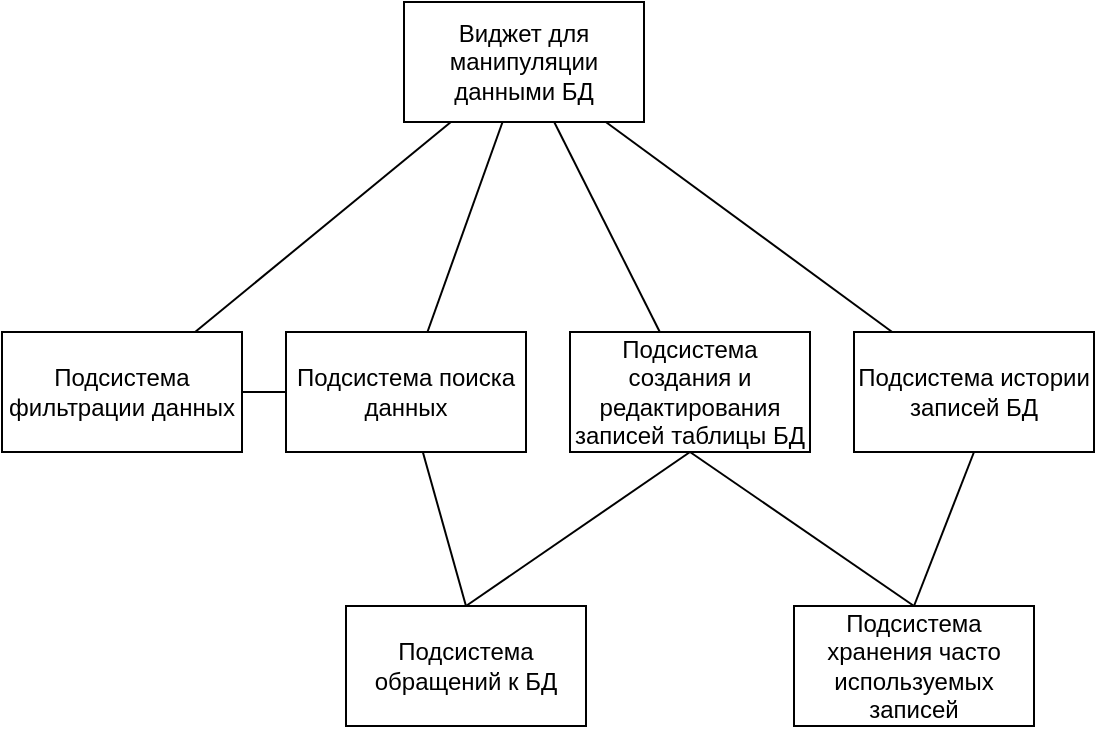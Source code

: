 <mxfile version="27.0.9">
  <diagram name="Page-1" id="kj00pv-wOyioAJ5D3fAY">
    <mxGraphModel dx="2226" dy="785" grid="0" gridSize="10" guides="1" tooltips="1" connect="1" arrows="1" fold="1" page="0" pageScale="1" pageWidth="850" pageHeight="1100" math="0" shadow="0">
      <root>
        <mxCell id="0" />
        <mxCell id="1" parent="0" />
        <mxCell id="AyJ8SqF23u5eHqdV9oSg-8" style="rounded=0;orthogonalLoop=1;jettySize=auto;html=1;endArrow=none;endFill=0;" parent="1" source="AyJ8SqF23u5eHqdV9oSg-1" target="AyJ8SqF23u5eHqdV9oSg-6" edge="1">
          <mxGeometry relative="1" as="geometry" />
        </mxCell>
        <mxCell id="AyJ8SqF23u5eHqdV9oSg-9" style="rounded=0;orthogonalLoop=1;jettySize=auto;html=1;endArrow=none;endFill=0;" parent="1" source="AyJ8SqF23u5eHqdV9oSg-1" target="AyJ8SqF23u5eHqdV9oSg-7" edge="1">
          <mxGeometry relative="1" as="geometry" />
        </mxCell>
        <mxCell id="AyJ8SqF23u5eHqdV9oSg-11" style="rounded=0;orthogonalLoop=1;jettySize=auto;html=1;endArrow=none;endFill=0;" parent="1" source="AyJ8SqF23u5eHqdV9oSg-1" target="AyJ8SqF23u5eHqdV9oSg-10" edge="1">
          <mxGeometry relative="1" as="geometry" />
        </mxCell>
        <mxCell id="AyJ8SqF23u5eHqdV9oSg-13" style="rounded=0;orthogonalLoop=1;jettySize=auto;html=1;endArrow=none;endFill=0;" parent="1" source="AyJ8SqF23u5eHqdV9oSg-1" target="AyJ8SqF23u5eHqdV9oSg-12" edge="1">
          <mxGeometry relative="1" as="geometry" />
        </mxCell>
        <mxCell id="AyJ8SqF23u5eHqdV9oSg-1" value="Виджет для манипуляции данными БД" style="rounded=0;whiteSpace=wrap;html=1;" parent="1" vertex="1">
          <mxGeometry x="-317" y="221" width="120" height="60" as="geometry" />
        </mxCell>
        <mxCell id="FiEtAexpWzFBdMHgFHb9-2" style="edgeStyle=orthogonalEdgeStyle;rounded=0;orthogonalLoop=1;jettySize=auto;html=1;entryX=0;entryY=0.5;entryDx=0;entryDy=0;endArrow=none;startFill=0;" parent="1" source="AyJ8SqF23u5eHqdV9oSg-6" target="AyJ8SqF23u5eHqdV9oSg-7" edge="1">
          <mxGeometry relative="1" as="geometry" />
        </mxCell>
        <mxCell id="AyJ8SqF23u5eHqdV9oSg-6" value="Подсистема фильтрации данных" style="rounded=0;whiteSpace=wrap;html=1;" parent="1" vertex="1">
          <mxGeometry x="-518" y="386" width="120" height="60" as="geometry" />
        </mxCell>
        <mxCell id="AyJ8SqF23u5eHqdV9oSg-19" style="rounded=0;orthogonalLoop=1;jettySize=auto;html=1;entryX=0.5;entryY=0;entryDx=0;entryDy=0;endArrow=none;endFill=0;" parent="1" source="AyJ8SqF23u5eHqdV9oSg-7" target="AyJ8SqF23u5eHqdV9oSg-17" edge="1">
          <mxGeometry relative="1" as="geometry" />
        </mxCell>
        <mxCell id="AyJ8SqF23u5eHqdV9oSg-7" value="Подсистема поиска данных" style="rounded=0;whiteSpace=wrap;html=1;" parent="1" vertex="1">
          <mxGeometry x="-376" y="386" width="120" height="60" as="geometry" />
        </mxCell>
        <mxCell id="AyJ8SqF23u5eHqdV9oSg-15" style="rounded=0;orthogonalLoop=1;jettySize=auto;html=1;entryX=0.5;entryY=0;entryDx=0;entryDy=0;endArrow=none;endFill=0;exitX=0.5;exitY=1;exitDx=0;exitDy=0;" parent="1" source="AyJ8SqF23u5eHqdV9oSg-10" target="AyJ8SqF23u5eHqdV9oSg-14" edge="1">
          <mxGeometry relative="1" as="geometry" />
        </mxCell>
        <mxCell id="AyJ8SqF23u5eHqdV9oSg-20" style="rounded=0;orthogonalLoop=1;jettySize=auto;html=1;entryX=0.5;entryY=0;entryDx=0;entryDy=0;endArrow=none;endFill=0;exitX=0.5;exitY=1;exitDx=0;exitDy=0;" parent="1" source="AyJ8SqF23u5eHqdV9oSg-10" target="AyJ8SqF23u5eHqdV9oSg-17" edge="1">
          <mxGeometry relative="1" as="geometry" />
        </mxCell>
        <mxCell id="AyJ8SqF23u5eHqdV9oSg-10" value="Подсистема создания и редактирования записей таблицы БД" style="rounded=0;whiteSpace=wrap;html=1;" parent="1" vertex="1">
          <mxGeometry x="-234" y="386" width="120" height="60" as="geometry" />
        </mxCell>
        <mxCell id="AyJ8SqF23u5eHqdV9oSg-16" style="rounded=0;orthogonalLoop=1;jettySize=auto;html=1;endArrow=none;endFill=0;entryX=0.5;entryY=0;entryDx=0;entryDy=0;exitX=0.5;exitY=1;exitDx=0;exitDy=0;" parent="1" source="AyJ8SqF23u5eHqdV9oSg-12" target="AyJ8SqF23u5eHqdV9oSg-14" edge="1">
          <mxGeometry relative="1" as="geometry" />
        </mxCell>
        <mxCell id="AyJ8SqF23u5eHqdV9oSg-12" value="Подсистема истории записей БД" style="rounded=0;whiteSpace=wrap;html=1;" parent="1" vertex="1">
          <mxGeometry x="-92" y="386" width="120" height="60" as="geometry" />
        </mxCell>
        <mxCell id="AyJ8SqF23u5eHqdV9oSg-14" value="Подсистема хранения часто используемых записей" style="rounded=0;whiteSpace=wrap;html=1;" parent="1" vertex="1">
          <mxGeometry x="-122" y="523" width="120" height="60" as="geometry" />
        </mxCell>
        <mxCell id="AyJ8SqF23u5eHqdV9oSg-17" value="Подсистема обращений к БД" style="rounded=0;whiteSpace=wrap;html=1;" parent="1" vertex="1">
          <mxGeometry x="-346" y="523" width="120" height="60" as="geometry" />
        </mxCell>
      </root>
    </mxGraphModel>
  </diagram>
</mxfile>
